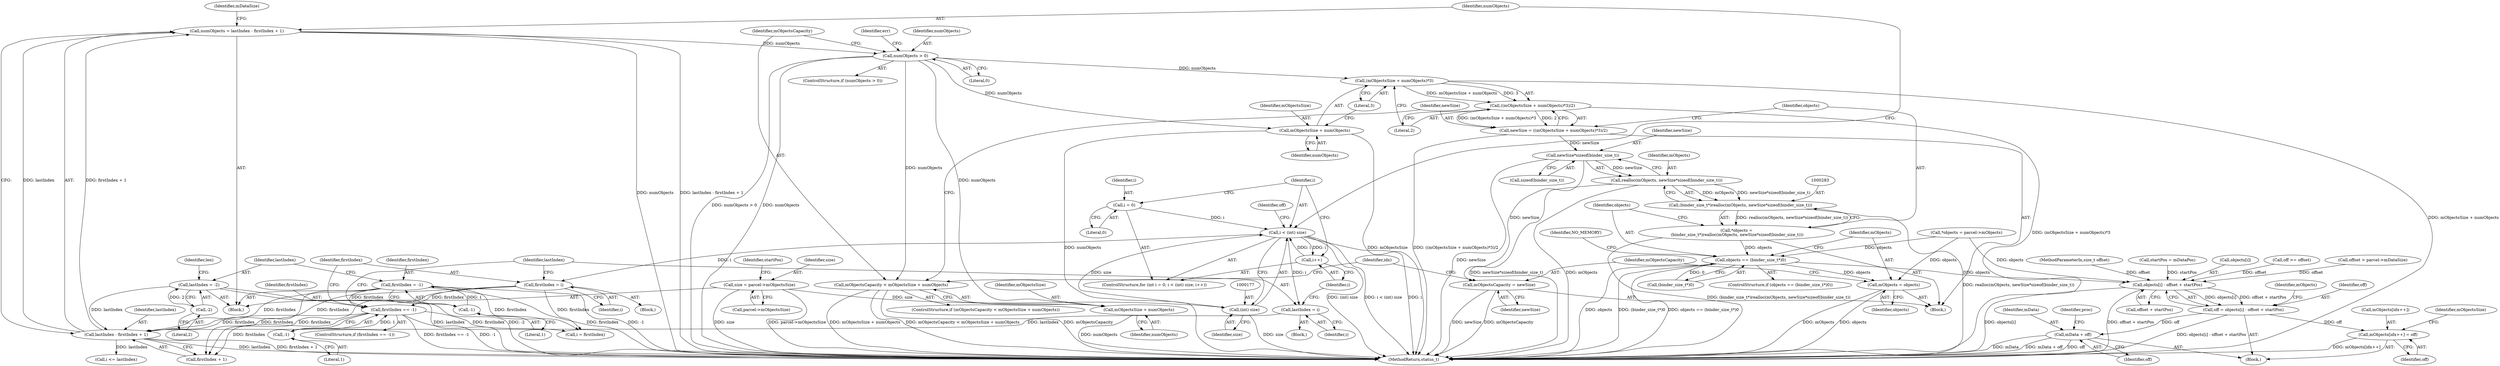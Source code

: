 digraph "0_Android_e68cbc3e9e66df4231e70efa3e9c41abc12aea20@integer" {
"1000215" [label="(Call,numObjects = lastIndex - firstIndex + 1)"];
"1000217" [label="(Call,lastIndex - firstIndex + 1)"];
"1000211" [label="(Call,lastIndex = i)"];
"1000174" [label="(Call,i < (int) size)"];
"1000171" [label="(Call,i = 0)"];
"1000179" [label="(Call,i++)"];
"1000176" [label="(Call,(int) size)"];
"1000120" [label="(Call,size = parcel->mObjectsSize)"];
"1000135" [label="(Call,lastIndex = -2)"];
"1000137" [label="(Call,-2)"];
"1000208" [label="(Call,firstIndex = i)"];
"1000130" [label="(Call,firstIndex = -1)"];
"1000132" [label="(Call,-1)"];
"1000203" [label="(Call,firstIndex == -1)"];
"1000205" [label="(Call,-1)"];
"1000258" [label="(Call,numObjects > 0)"];
"1000263" [label="(Call,mObjectsCapacity < mObjectsSize + numObjects)"];
"1000265" [label="(Call,mObjectsSize + numObjects)"];
"1000273" [label="(Call,(mObjectsSize + numObjects)*3)"];
"1000272" [label="(Call,((mObjectsSize + numObjects)*3)/2)"];
"1000270" [label="(Call,newSize = ((mObjectsSize + numObjects)*3)/2)"];
"1000286" [label="(Call,newSize*sizeof(binder_size_t))"];
"1000284" [label="(Call,realloc(mObjects, newSize*sizeof(binder_size_t)))"];
"1000282" [label="(Call,(binder_size_t*)realloc(mObjects, newSize*sizeof(binder_size_t)))"];
"1000280" [label="(Call,*objects =\n (binder_size_t*)realloc(mObjects, newSize*sizeof(binder_size_t)))"];
"1000291" [label="(Call,objects == (binder_size_t*)0)"];
"1000299" [label="(Call,mObjects = objects)"];
"1000323" [label="(Call,objects[i] - offset + startPos)"];
"1000321" [label="(Call,off = objects[i] - offset + startPos)"];
"1000330" [label="(Call,mObjects[idx++] = off)"];
"1000338" [label="(Call,mData + off)"];
"1000302" [label="(Call,mObjectsCapacity = newSize)"];
"1000274" [label="(Call,mObjectsSize + numObjects)"];
"1000331" [label="(Call,mObjects[idx++])"];
"1000114" [label="(Call,*objects = parcel->mObjects)"];
"1000131" [label="(Identifier,firstIndex)"];
"1000184" [label="(Identifier,off)"];
"1000171" [label="(Call,i = 0)"];
"1000127" [label="(Identifier,startPos)"];
"1000102" [label="(MethodParameterIn,size_t offset)"];
"1000141" [label="(Identifier,len)"];
"1000267" [label="(Identifier,numObjects)"];
"1000206" [label="(Literal,1)"];
"1000303" [label="(Identifier,mObjectsCapacity)"];
"1000274" [label="(Call,mObjectsSize + numObjects)"];
"1000258" [label="(Call,numObjects > 0)"];
"1000202" [label="(ControlStructure,if (firstIndex == -1))"];
"1000130" [label="(Call,firstIndex = -1)"];
"1000176" [label="(Call,(int) size)"];
"1000340" [label="(Identifier,off)"];
"1000172" [label="(Identifier,i)"];
"1000380" [label="(MethodReturn,status_t)"];
"1000135" [label="(Call,lastIndex = -2)"];
"1000209" [label="(Identifier,firstIndex)"];
"1000122" [label="(Call,parcel->mObjectsSize)"];
"1000266" [label="(Identifier,mObjectsSize)"];
"1000215" [label="(Call,numObjects = lastIndex - firstIndex + 1)"];
"1000323" [label="(Call,objects[i] - offset + startPos)"];
"1000263" [label="(Call,mObjectsCapacity < mObjectsSize + numObjects)"];
"1000137" [label="(Call,-2)"];
"1000330" [label="(Call,mObjects[idx++] = off)"];
"1000270" [label="(Call,newSize = ((mObjectsSize + numObjects)*3)/2)"];
"1000282" [label="(Call,(binder_size_t*)realloc(mObjects, newSize*sizeof(binder_size_t)))"];
"1000285" [label="(Identifier,mObjects)"];
"1000126" [label="(Call,startPos = mDataPos)"];
"1000335" [label="(Identifier,off)"];
"1000324" [label="(Call,objects[i])"];
"1000213" [label="(Identifier,i)"];
"1000337" [label="(Identifier,mObjectsSize)"];
"1000311" [label="(Call,i = firstIndex)"];
"1000265" [label="(Call,mObjectsSize + numObjects)"];
"1000204" [label="(Identifier,firstIndex)"];
"1000219" [label="(Call,firstIndex + 1)"];
"1000275" [label="(Identifier,mObjectsSize)"];
"1000260" [label="(Literal,0)"];
"1000293" [label="(Call,(binder_size_t*)0)"];
"1000307" [label="(Identifier,idx)"];
"1000278" [label="(Literal,2)"];
"1000300" [label="(Identifier,mObjects)"];
"1000212" [label="(Identifier,lastIndex)"];
"1000304" [label="(Identifier,newSize)"];
"1000302" [label="(Call,mObjectsCapacity = newSize)"];
"1000121" [label="(Identifier,size)"];
"1000332" [label="(Identifier,mObjects)"];
"1000120" [label="(Call,size = parcel->mObjectsSize)"];
"1000208" [label="(Call,firstIndex = i)"];
"1000276" [label="(Identifier,numObjects)"];
"1000379" [label="(Identifier,err)"];
"1000218" [label="(Identifier,lastIndex)"];
"1000225" [label="(Identifier,mDataSize)"];
"1000298" [label="(Identifier,NO_MEMORY)"];
"1000207" [label="(Block,)"];
"1000288" [label="(Call,sizeof(binder_size_t))"];
"1000190" [label="(Call,off >= offset)"];
"1000169" [label="(ControlStructure,for (int i = 0; i < (int) size; i++))"];
"1000319" [label="(Block,)"];
"1000277" [label="(Literal,3)"];
"1000271" [label="(Identifier,newSize)"];
"1000327" [label="(Call,offset + startPos)"];
"1000148" [label="(Call,offset > parcel->mDataSize)"];
"1000272" [label="(Call,((mObjectsSize + numObjects)*3)/2)"];
"1000268" [label="(Block,)"];
"1000262" [label="(ControlStructure,if (mObjectsCapacity < mObjectsSize + numObjects))"];
"1000299" [label="(Call,mObjects = objects)"];
"1000175" [label="(Identifier,i)"];
"1000132" [label="(Call,-1)"];
"1000259" [label="(Identifier,numObjects)"];
"1000257" [label="(ControlStructure,if (numObjects > 0))"];
"1000136" [label="(Identifier,lastIndex)"];
"1000210" [label="(Identifier,i)"];
"1000284" [label="(Call,realloc(mObjects, newSize*sizeof(binder_size_t)))"];
"1000201" [label="(Block,)"];
"1000273" [label="(Call,(mObjectsSize + numObjects)*3)"];
"1000179" [label="(Call,i++)"];
"1000301" [label="(Identifier,objects)"];
"1000178" [label="(Identifier,size)"];
"1000290" [label="(ControlStructure,if (objects == (binder_size_t*)0))"];
"1000264" [label="(Identifier,mObjectsCapacity)"];
"1000281" [label="(Identifier,objects)"];
"1000342" [label="(Identifier,proc)"];
"1000138" [label="(Literal,2)"];
"1000180" [label="(Identifier,i)"];
"1000286" [label="(Call,newSize*sizeof(binder_size_t))"];
"1000216" [label="(Identifier,numObjects)"];
"1000205" [label="(Call,-1)"];
"1000291" [label="(Call,objects == (binder_size_t*)0)"];
"1000287" [label="(Identifier,newSize)"];
"1000280" [label="(Call,*objects =\n (binder_size_t*)realloc(mObjects, newSize*sizeof(binder_size_t)))"];
"1000133" [label="(Literal,1)"];
"1000203" [label="(Call,firstIndex == -1)"];
"1000339" [label="(Identifier,mData)"];
"1000292" [label="(Identifier,objects)"];
"1000174" [label="(Call,i < (int) size)"];
"1000321" [label="(Call,off = objects[i] - offset + startPos)"];
"1000211" [label="(Call,lastIndex = i)"];
"1000314" [label="(Call,i <= lastIndex)"];
"1000173" [label="(Literal,0)"];
"1000104" [label="(Block,)"];
"1000322" [label="(Identifier,off)"];
"1000338" [label="(Call,mData + off)"];
"1000217" [label="(Call,lastIndex - firstIndex + 1)"];
"1000215" -> "1000104"  [label="AST: "];
"1000215" -> "1000217"  [label="CFG: "];
"1000216" -> "1000215"  [label="AST: "];
"1000217" -> "1000215"  [label="AST: "];
"1000225" -> "1000215"  [label="CFG: "];
"1000215" -> "1000380"  [label="DDG: numObjects"];
"1000215" -> "1000380"  [label="DDG: lastIndex - firstIndex + 1"];
"1000217" -> "1000215"  [label="DDG: lastIndex"];
"1000217" -> "1000215"  [label="DDG: firstIndex + 1"];
"1000215" -> "1000258"  [label="DDG: numObjects"];
"1000217" -> "1000219"  [label="CFG: "];
"1000218" -> "1000217"  [label="AST: "];
"1000219" -> "1000217"  [label="AST: "];
"1000217" -> "1000380"  [label="DDG: firstIndex + 1"];
"1000217" -> "1000380"  [label="DDG: lastIndex"];
"1000211" -> "1000217"  [label="DDG: lastIndex"];
"1000135" -> "1000217"  [label="DDG: lastIndex"];
"1000208" -> "1000217"  [label="DDG: firstIndex"];
"1000130" -> "1000217"  [label="DDG: firstIndex"];
"1000203" -> "1000217"  [label="DDG: firstIndex"];
"1000217" -> "1000314"  [label="DDG: lastIndex"];
"1000211" -> "1000201"  [label="AST: "];
"1000211" -> "1000213"  [label="CFG: "];
"1000212" -> "1000211"  [label="AST: "];
"1000213" -> "1000211"  [label="AST: "];
"1000180" -> "1000211"  [label="CFG: "];
"1000174" -> "1000211"  [label="DDG: i"];
"1000174" -> "1000169"  [label="AST: "];
"1000174" -> "1000176"  [label="CFG: "];
"1000175" -> "1000174"  [label="AST: "];
"1000176" -> "1000174"  [label="AST: "];
"1000184" -> "1000174"  [label="CFG: "];
"1000216" -> "1000174"  [label="CFG: "];
"1000174" -> "1000380"  [label="DDG: (int) size"];
"1000174" -> "1000380"  [label="DDG: i < (int) size"];
"1000174" -> "1000380"  [label="DDG: i"];
"1000171" -> "1000174"  [label="DDG: i"];
"1000179" -> "1000174"  [label="DDG: i"];
"1000176" -> "1000174"  [label="DDG: size"];
"1000174" -> "1000179"  [label="DDG: i"];
"1000174" -> "1000208"  [label="DDG: i"];
"1000171" -> "1000169"  [label="AST: "];
"1000171" -> "1000173"  [label="CFG: "];
"1000172" -> "1000171"  [label="AST: "];
"1000173" -> "1000171"  [label="AST: "];
"1000175" -> "1000171"  [label="CFG: "];
"1000179" -> "1000169"  [label="AST: "];
"1000179" -> "1000180"  [label="CFG: "];
"1000180" -> "1000179"  [label="AST: "];
"1000175" -> "1000179"  [label="CFG: "];
"1000176" -> "1000178"  [label="CFG: "];
"1000177" -> "1000176"  [label="AST: "];
"1000178" -> "1000176"  [label="AST: "];
"1000176" -> "1000380"  [label="DDG: size"];
"1000120" -> "1000176"  [label="DDG: size"];
"1000120" -> "1000104"  [label="AST: "];
"1000120" -> "1000122"  [label="CFG: "];
"1000121" -> "1000120"  [label="AST: "];
"1000122" -> "1000120"  [label="AST: "];
"1000127" -> "1000120"  [label="CFG: "];
"1000120" -> "1000380"  [label="DDG: size"];
"1000120" -> "1000380"  [label="DDG: parcel->mObjectsSize"];
"1000135" -> "1000104"  [label="AST: "];
"1000135" -> "1000137"  [label="CFG: "];
"1000136" -> "1000135"  [label="AST: "];
"1000137" -> "1000135"  [label="AST: "];
"1000141" -> "1000135"  [label="CFG: "];
"1000135" -> "1000380"  [label="DDG: lastIndex"];
"1000135" -> "1000380"  [label="DDG: -2"];
"1000137" -> "1000135"  [label="DDG: 2"];
"1000137" -> "1000138"  [label="CFG: "];
"1000138" -> "1000137"  [label="AST: "];
"1000208" -> "1000207"  [label="AST: "];
"1000208" -> "1000210"  [label="CFG: "];
"1000209" -> "1000208"  [label="AST: "];
"1000210" -> "1000208"  [label="AST: "];
"1000212" -> "1000208"  [label="CFG: "];
"1000208" -> "1000203"  [label="DDG: firstIndex"];
"1000208" -> "1000219"  [label="DDG: firstIndex"];
"1000208" -> "1000311"  [label="DDG: firstIndex"];
"1000130" -> "1000104"  [label="AST: "];
"1000130" -> "1000132"  [label="CFG: "];
"1000131" -> "1000130"  [label="AST: "];
"1000132" -> "1000130"  [label="AST: "];
"1000136" -> "1000130"  [label="CFG: "];
"1000130" -> "1000380"  [label="DDG: -1"];
"1000130" -> "1000380"  [label="DDG: firstIndex"];
"1000132" -> "1000130"  [label="DDG: 1"];
"1000130" -> "1000203"  [label="DDG: firstIndex"];
"1000130" -> "1000219"  [label="DDG: firstIndex"];
"1000130" -> "1000311"  [label="DDG: firstIndex"];
"1000132" -> "1000133"  [label="CFG: "];
"1000133" -> "1000132"  [label="AST: "];
"1000203" -> "1000202"  [label="AST: "];
"1000203" -> "1000205"  [label="CFG: "];
"1000204" -> "1000203"  [label="AST: "];
"1000205" -> "1000203"  [label="AST: "];
"1000209" -> "1000203"  [label="CFG: "];
"1000212" -> "1000203"  [label="CFG: "];
"1000203" -> "1000380"  [label="DDG: firstIndex == -1"];
"1000203" -> "1000380"  [label="DDG: -1"];
"1000205" -> "1000203"  [label="DDG: 1"];
"1000203" -> "1000219"  [label="DDG: firstIndex"];
"1000203" -> "1000311"  [label="DDG: firstIndex"];
"1000205" -> "1000206"  [label="CFG: "];
"1000206" -> "1000205"  [label="AST: "];
"1000258" -> "1000257"  [label="AST: "];
"1000258" -> "1000260"  [label="CFG: "];
"1000259" -> "1000258"  [label="AST: "];
"1000260" -> "1000258"  [label="AST: "];
"1000264" -> "1000258"  [label="CFG: "];
"1000379" -> "1000258"  [label="CFG: "];
"1000258" -> "1000380"  [label="DDG: numObjects"];
"1000258" -> "1000380"  [label="DDG: numObjects > 0"];
"1000258" -> "1000263"  [label="DDG: numObjects"];
"1000258" -> "1000265"  [label="DDG: numObjects"];
"1000258" -> "1000273"  [label="DDG: numObjects"];
"1000258" -> "1000274"  [label="DDG: numObjects"];
"1000263" -> "1000262"  [label="AST: "];
"1000263" -> "1000265"  [label="CFG: "];
"1000264" -> "1000263"  [label="AST: "];
"1000265" -> "1000263"  [label="AST: "];
"1000271" -> "1000263"  [label="CFG: "];
"1000307" -> "1000263"  [label="CFG: "];
"1000263" -> "1000380"  [label="DDG: mObjectsSize + numObjects"];
"1000263" -> "1000380"  [label="DDG: mObjectsCapacity < mObjectsSize + numObjects"];
"1000263" -> "1000380"  [label="DDG: mObjectsCapacity"];
"1000265" -> "1000267"  [label="CFG: "];
"1000266" -> "1000265"  [label="AST: "];
"1000267" -> "1000265"  [label="AST: "];
"1000265" -> "1000380"  [label="DDG: numObjects"];
"1000273" -> "1000272"  [label="AST: "];
"1000273" -> "1000277"  [label="CFG: "];
"1000274" -> "1000273"  [label="AST: "];
"1000277" -> "1000273"  [label="AST: "];
"1000278" -> "1000273"  [label="CFG: "];
"1000273" -> "1000380"  [label="DDG: mObjectsSize + numObjects"];
"1000273" -> "1000272"  [label="DDG: mObjectsSize + numObjects"];
"1000273" -> "1000272"  [label="DDG: 3"];
"1000272" -> "1000270"  [label="AST: "];
"1000272" -> "1000278"  [label="CFG: "];
"1000278" -> "1000272"  [label="AST: "];
"1000270" -> "1000272"  [label="CFG: "];
"1000272" -> "1000380"  [label="DDG: (mObjectsSize + numObjects)*3"];
"1000272" -> "1000270"  [label="DDG: (mObjectsSize + numObjects)*3"];
"1000272" -> "1000270"  [label="DDG: 2"];
"1000270" -> "1000268"  [label="AST: "];
"1000271" -> "1000270"  [label="AST: "];
"1000281" -> "1000270"  [label="CFG: "];
"1000270" -> "1000380"  [label="DDG: ((mObjectsSize + numObjects)*3)/2"];
"1000270" -> "1000286"  [label="DDG: newSize"];
"1000286" -> "1000284"  [label="AST: "];
"1000286" -> "1000288"  [label="CFG: "];
"1000287" -> "1000286"  [label="AST: "];
"1000288" -> "1000286"  [label="AST: "];
"1000284" -> "1000286"  [label="CFG: "];
"1000286" -> "1000380"  [label="DDG: newSize"];
"1000286" -> "1000284"  [label="DDG: newSize"];
"1000286" -> "1000302"  [label="DDG: newSize"];
"1000284" -> "1000282"  [label="AST: "];
"1000285" -> "1000284"  [label="AST: "];
"1000282" -> "1000284"  [label="CFG: "];
"1000284" -> "1000380"  [label="DDG: newSize*sizeof(binder_size_t)"];
"1000284" -> "1000380"  [label="DDG: mObjects"];
"1000284" -> "1000282"  [label="DDG: mObjects"];
"1000284" -> "1000282"  [label="DDG: newSize*sizeof(binder_size_t)"];
"1000282" -> "1000280"  [label="AST: "];
"1000283" -> "1000282"  [label="AST: "];
"1000280" -> "1000282"  [label="CFG: "];
"1000282" -> "1000380"  [label="DDG: realloc(mObjects, newSize*sizeof(binder_size_t))"];
"1000282" -> "1000280"  [label="DDG: realloc(mObjects, newSize*sizeof(binder_size_t))"];
"1000280" -> "1000268"  [label="AST: "];
"1000281" -> "1000280"  [label="AST: "];
"1000292" -> "1000280"  [label="CFG: "];
"1000280" -> "1000380"  [label="DDG: (binder_size_t*)realloc(mObjects, newSize*sizeof(binder_size_t))"];
"1000280" -> "1000291"  [label="DDG: objects"];
"1000291" -> "1000290"  [label="AST: "];
"1000291" -> "1000293"  [label="CFG: "];
"1000292" -> "1000291"  [label="AST: "];
"1000293" -> "1000291"  [label="AST: "];
"1000298" -> "1000291"  [label="CFG: "];
"1000300" -> "1000291"  [label="CFG: "];
"1000291" -> "1000380"  [label="DDG: objects == (binder_size_t*)0"];
"1000291" -> "1000380"  [label="DDG: objects"];
"1000291" -> "1000380"  [label="DDG: (binder_size_t*)0"];
"1000114" -> "1000291"  [label="DDG: objects"];
"1000293" -> "1000291"  [label="DDG: 0"];
"1000291" -> "1000299"  [label="DDG: objects"];
"1000291" -> "1000323"  [label="DDG: objects"];
"1000299" -> "1000268"  [label="AST: "];
"1000299" -> "1000301"  [label="CFG: "];
"1000300" -> "1000299"  [label="AST: "];
"1000301" -> "1000299"  [label="AST: "];
"1000303" -> "1000299"  [label="CFG: "];
"1000299" -> "1000380"  [label="DDG: objects"];
"1000299" -> "1000380"  [label="DDG: mObjects"];
"1000114" -> "1000299"  [label="DDG: objects"];
"1000323" -> "1000321"  [label="AST: "];
"1000323" -> "1000327"  [label="CFG: "];
"1000324" -> "1000323"  [label="AST: "];
"1000327" -> "1000323"  [label="AST: "];
"1000321" -> "1000323"  [label="CFG: "];
"1000323" -> "1000380"  [label="DDG: objects[i]"];
"1000323" -> "1000380"  [label="DDG: offset + startPos"];
"1000323" -> "1000321"  [label="DDG: objects[i]"];
"1000323" -> "1000321"  [label="DDG: offset + startPos"];
"1000114" -> "1000323"  [label="DDG: objects"];
"1000102" -> "1000323"  [label="DDG: offset"];
"1000148" -> "1000323"  [label="DDG: offset"];
"1000190" -> "1000323"  [label="DDG: offset"];
"1000126" -> "1000323"  [label="DDG: startPos"];
"1000321" -> "1000319"  [label="AST: "];
"1000322" -> "1000321"  [label="AST: "];
"1000332" -> "1000321"  [label="CFG: "];
"1000321" -> "1000380"  [label="DDG: objects[i] - offset + startPos"];
"1000321" -> "1000330"  [label="DDG: off"];
"1000321" -> "1000338"  [label="DDG: off"];
"1000330" -> "1000319"  [label="AST: "];
"1000330" -> "1000335"  [label="CFG: "];
"1000331" -> "1000330"  [label="AST: "];
"1000335" -> "1000330"  [label="AST: "];
"1000337" -> "1000330"  [label="CFG: "];
"1000330" -> "1000380"  [label="DDG: mObjects[idx++]"];
"1000338" -> "1000319"  [label="AST: "];
"1000338" -> "1000340"  [label="CFG: "];
"1000339" -> "1000338"  [label="AST: "];
"1000340" -> "1000338"  [label="AST: "];
"1000342" -> "1000338"  [label="CFG: "];
"1000338" -> "1000380"  [label="DDG: mData"];
"1000338" -> "1000380"  [label="DDG: mData + off"];
"1000338" -> "1000380"  [label="DDG: off"];
"1000302" -> "1000268"  [label="AST: "];
"1000302" -> "1000304"  [label="CFG: "];
"1000303" -> "1000302"  [label="AST: "];
"1000304" -> "1000302"  [label="AST: "];
"1000307" -> "1000302"  [label="CFG: "];
"1000302" -> "1000380"  [label="DDG: newSize"];
"1000302" -> "1000380"  [label="DDG: mObjectsCapacity"];
"1000274" -> "1000276"  [label="CFG: "];
"1000275" -> "1000274"  [label="AST: "];
"1000276" -> "1000274"  [label="AST: "];
"1000277" -> "1000274"  [label="CFG: "];
"1000274" -> "1000380"  [label="DDG: mObjectsSize"];
"1000274" -> "1000380"  [label="DDG: numObjects"];
}
